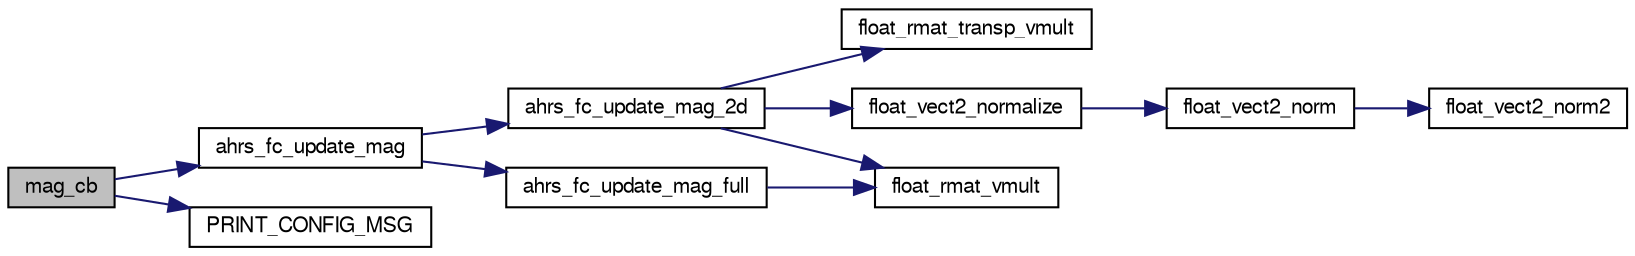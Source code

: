 digraph "mag_cb"
{
  edge [fontname="FreeSans",fontsize="10",labelfontname="FreeSans",labelfontsize="10"];
  node [fontname="FreeSans",fontsize="10",shape=record];
  rankdir="LR";
  Node1 [label="mag_cb",height=0.2,width=0.4,color="black", fillcolor="grey75", style="filled", fontcolor="black"];
  Node1 -> Node2 [color="midnightblue",fontsize="10",style="solid",fontname="FreeSans"];
  Node2 [label="ahrs_fc_update_mag",height=0.2,width=0.4,color="black", fillcolor="white", style="filled",URL="$ahrs__float__cmpl_8c.html#a7aa5809987d1552bb3089262270d4deb"];
  Node2 -> Node3 [color="midnightblue",fontsize="10",style="solid",fontname="FreeSans"];
  Node3 [label="ahrs_fc_update_mag_2d",height=0.2,width=0.4,color="black", fillcolor="white", style="filled",URL="$ahrs__float__cmpl_8c.html#a2cd941fe0c1d25a3c9f73e47f7ac07f1"];
  Node3 -> Node4 [color="midnightblue",fontsize="10",style="solid",fontname="FreeSans"];
  Node4 [label="float_rmat_transp_vmult",height=0.2,width=0.4,color="black", fillcolor="white", style="filled",URL="$group__math__algebra__float.html#gac852ba0c3ec48acfd8abaefbf933d4b6",tooltip="rotate 3D vector by transposed rotation matrix. "];
  Node3 -> Node5 [color="midnightblue",fontsize="10",style="solid",fontname="FreeSans"];
  Node5 [label="float_rmat_vmult",height=0.2,width=0.4,color="black", fillcolor="white", style="filled",URL="$group__math__algebra__float.html#gaf2a4d7a67cf8cb6a8e382eef4a6f750e",tooltip="rotate 3D vector by rotation matrix. "];
  Node3 -> Node6 [color="midnightblue",fontsize="10",style="solid",fontname="FreeSans"];
  Node6 [label="float_vect2_normalize",height=0.2,width=0.4,color="black", fillcolor="white", style="filled",URL="$group__math__algebra__float.html#gab539484619b696418cab24d9a1f0eb2e",tooltip="normalize 2D vector in place "];
  Node6 -> Node7 [color="midnightblue",fontsize="10",style="solid",fontname="FreeSans"];
  Node7 [label="float_vect2_norm",height=0.2,width=0.4,color="black", fillcolor="white", style="filled",URL="$group__math__algebra__float.html#gaa582daa9c1806cc8bfe7638a54a198da"];
  Node7 -> Node8 [color="midnightblue",fontsize="10",style="solid",fontname="FreeSans"];
  Node8 [label="float_vect2_norm2",height=0.2,width=0.4,color="black", fillcolor="white", style="filled",URL="$group__math__algebra__float.html#ga1625b9e38f01ac161fa80555647c77d8"];
  Node2 -> Node9 [color="midnightblue",fontsize="10",style="solid",fontname="FreeSans"];
  Node9 [label="ahrs_fc_update_mag_full",height=0.2,width=0.4,color="black", fillcolor="white", style="filled",URL="$ahrs__float__cmpl_8c.html#a5fd6cf5c4615f0f1e35ce744db7ff66c"];
  Node9 -> Node5 [color="midnightblue",fontsize="10",style="solid",fontname="FreeSans"];
  Node1 -> Node10 [color="midnightblue",fontsize="10",style="solid",fontname="FreeSans"];
  Node10 [label="PRINT_CONFIG_MSG",height=0.2,width=0.4,color="black", fillcolor="white", style="filled",URL="$ins__vectornav_8c.html#aa01d3425df2eb0f33ced38c9d8fa8f05"];
}
